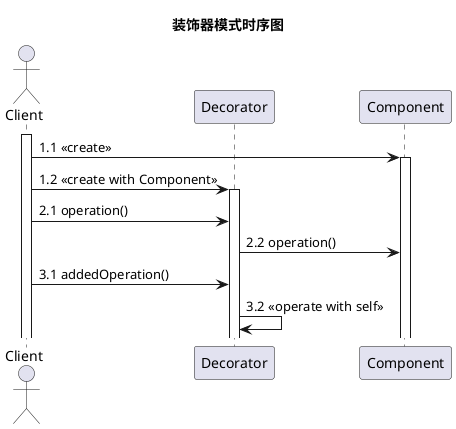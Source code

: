 @startuml
title 装饰器模式时序图

actor Client
participant Decorator
participant Component

activate Client
Client -> Component: 1.1 <<create>>
activate Component
Client -> Decorator: 1.2 <<create with Component>>
activate Decorator
Client -> Decorator: 2.1 operation()
Decorator -> Component: 2.2 operation()
Client -> Decorator: 3.1 addedOperation()
Decorator -> Decorator: 3.2 <<operate with self>>
@enduml